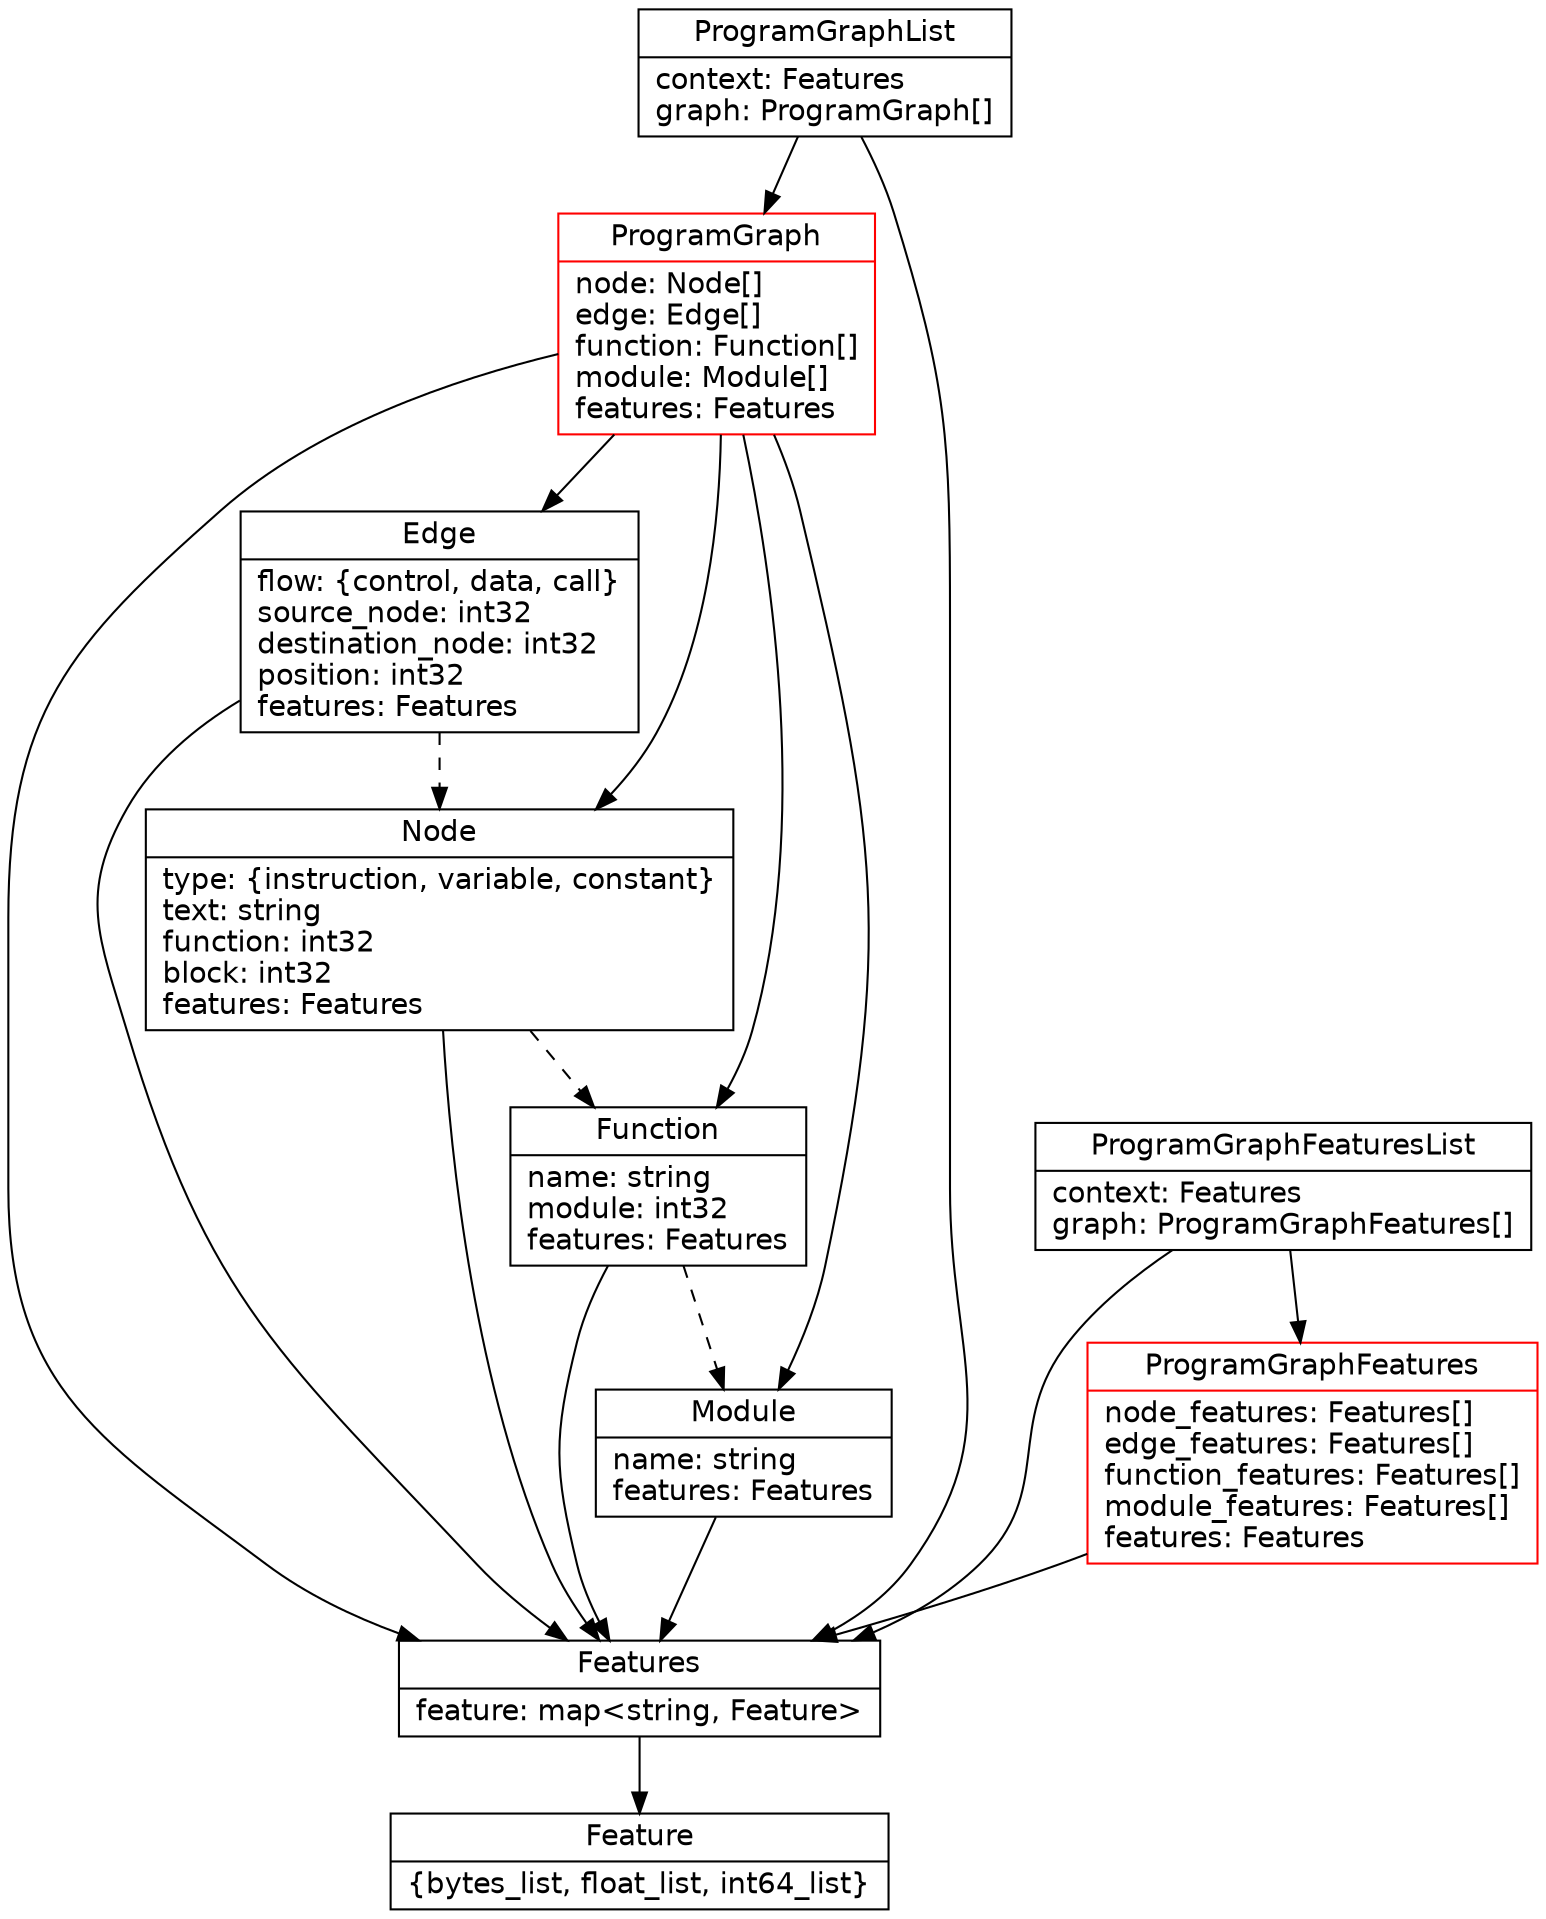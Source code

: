 digraph G {
  fontname = "Bitstream Vera Sans"

  // Graphviz formatting.

  node [
    fontname = "Bitstream Vera Sans"
    shape = "record"
  ]

  edge [
    fontname = "Bitstream Vera Sans"
  ]

  // Protocol Messages.

  program_graph [
    label = "{ProgramGraph|node: Node[]\ledge: Edge[]\lfunction: Function[]\lmodule: Module[]\lfeatures: Features\l}"
    color = "red"
  ]

  node_ [
    label = "{Node|type: \{instruction, variable, constant\}\ltext: string\lfunction: int32\lblock: int32\lfeatures: Features\l}"
  ]

  edge_ [
    label = "{Edge|flow: \{control, data, call\}\lsource_node: int32\ldestination_node: int32\lposition: int32\lfeatures: Features\l}"
  ]

  features [
    label = "{Features|feature: map\<string, Feature\>\l}"
  ]

  feature [
    label = "{Feature|\{bytes_list, float_list, int64_list\}\l}"
  ]

  function [
    label = "{Function|name: string\lmodule: int32\lfeatures: Features\l}"
  ]

  module [
    label = "{Module|name: string\lfeatures: Features\l}"
  ]

  program_graph_list [
    label = "{ProgramGraphList|context: Features\lgraph: ProgramGraph[]\l}"
  ]

  program_graph_features [
    label = "{ProgramGraphFeatures|node_features: Features[]\ledge_features: Features[]\lfunction_features: Features[]\lmodule_features: Features[]\lfeatures: Features\l}"
    color = "red"
  ]

  program_graph_features_list [
  label = "{ProgramGraphFeaturesList|context: Features\lgraph: ProgramGraphFeatures[]\l}"
  ]

  // Direct relationships.
  program_graph -> node_
  program_graph -> edge_
  program_graph -> features
  program_graph -> function
  program_graph -> module
  node_ -> features
  edge_ -> features
  function -> features
  module -> features
  features -> feature

  program_graph_list -> program_graph
  program_graph_list -> features
  program_graph_features -> features
  program_graph_features_list -> features
  program_graph_features_list -> program_graph_features

  // Indirect relationships.
  node_ -> function [style=dashed]
  edge_ -> node_ [style=dashed]
  function -> module [style=dashed]
}
